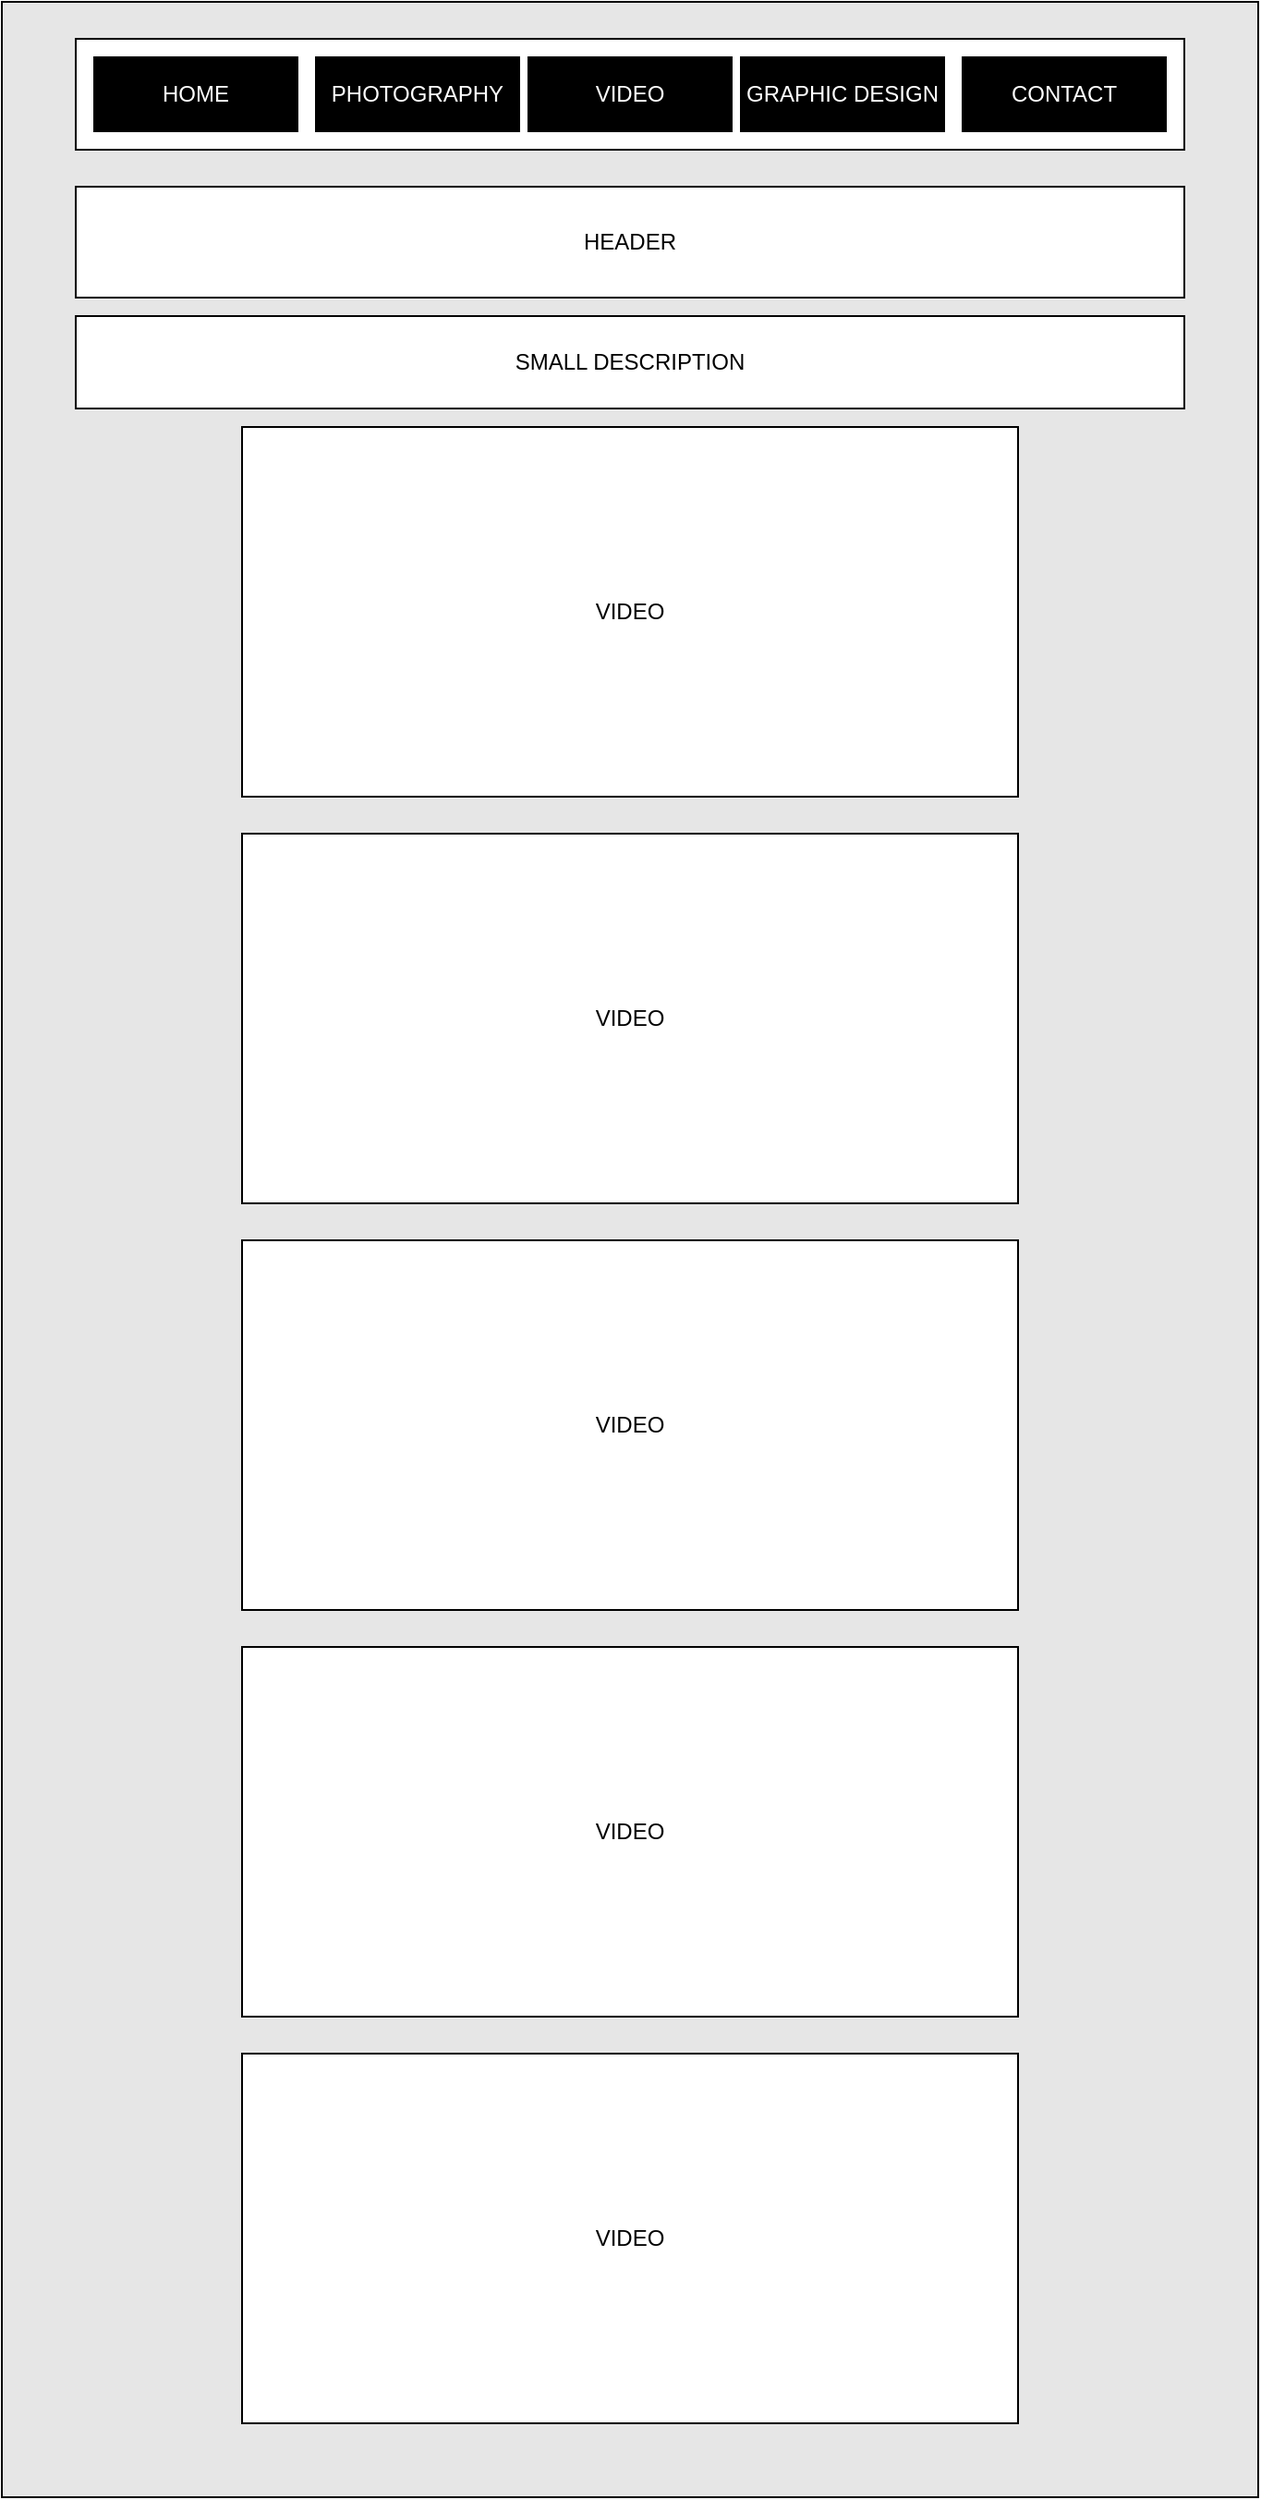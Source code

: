 <mxfile version="13.3.5" type="device"><diagram id="1q5hKYdxeiHSwbF8dz0j" name="Page-1"><mxGraphModel dx="746" dy="454" grid="1" gridSize="10" guides="1" tooltips="1" connect="1" arrows="1" fold="1" page="1" pageScale="1" pageWidth="827" pageHeight="1169" math="0" shadow="0"><root><mxCell id="0"/><mxCell id="1" parent="0"/><mxCell id="EkysCuis9rALtU50h39R-2" value="&lt;br&gt;&lt;br&gt;&lt;br&gt;&lt;br&gt;&lt;br&gt;&lt;br&gt;&lt;br&gt;&lt;br&gt;&lt;br&gt;&lt;br&gt;&lt;br&gt;&lt;br&gt;&lt;br&gt;&lt;br&gt;&lt;br&gt;&lt;br&gt;&lt;br&gt;&lt;br&gt;&lt;br&gt;&lt;br&gt;&lt;br&gt;&lt;br&gt;&lt;br&gt;&lt;br&gt;&lt;br&gt;BACKGROUND IMAGE" style="rounded=0;whiteSpace=wrap;html=1;fillColor=#E6E6E6;" vertex="1" parent="1"><mxGeometry x="40" width="680" height="1350" as="geometry"/></mxCell><mxCell id="EkysCuis9rALtU50h39R-3" value="" style="rounded=0;whiteSpace=wrap;html=1;" vertex="1" parent="1"><mxGeometry x="80" y="20" width="600" height="60" as="geometry"/></mxCell><mxCell id="EkysCuis9rALtU50h39R-4" value="SMALL DESCRIPTION" style="rounded=0;whiteSpace=wrap;html=1;" vertex="1" parent="1"><mxGeometry x="80" y="170" width="600" height="50" as="geometry"/></mxCell><mxCell id="EkysCuis9rALtU50h39R-5" value="HOME" style="rounded=0;whiteSpace=wrap;html=1;fillColor=#000000;fontColor=#FFFFFF;" vertex="1" parent="1"><mxGeometry x="90" y="30" width="110" height="40" as="geometry"/></mxCell><mxCell id="EkysCuis9rALtU50h39R-6" value="PHOTOGRAPHY" style="rounded=0;whiteSpace=wrap;html=1;fontColor=#FFFFFF;fillColor=#000000;" vertex="1" parent="1"><mxGeometry x="210" y="30" width="110" height="40" as="geometry"/></mxCell><mxCell id="EkysCuis9rALtU50h39R-7" value="VIDEO" style="rounded=0;whiteSpace=wrap;html=1;fillColor=#000000;fontColor=#FFFFFF;" vertex="1" parent="1"><mxGeometry x="325" y="30" width="110" height="40" as="geometry"/></mxCell><mxCell id="EkysCuis9rALtU50h39R-8" value="GRAPHIC DESIGN" style="rounded=0;whiteSpace=wrap;html=1;fontColor=#FFFFFF;fillColor=#000000;" vertex="1" parent="1"><mxGeometry x="440" y="30" width="110" height="40" as="geometry"/></mxCell><mxCell id="EkysCuis9rALtU50h39R-9" value="CONTACT" style="rounded=0;whiteSpace=wrap;html=1;fillColor=#000000;fontColor=#FFFFFF;" vertex="1" parent="1"><mxGeometry x="560" y="30" width="110" height="40" as="geometry"/></mxCell><mxCell id="EkysCuis9rALtU50h39R-10" value="HEADER" style="rounded=0;whiteSpace=wrap;html=1;" vertex="1" parent="1"><mxGeometry x="80" y="100" width="600" height="60" as="geometry"/></mxCell><mxCell id="EkysCuis9rALtU50h39R-11" value="VIDEO" style="rounded=0;whiteSpace=wrap;html=1;" vertex="1" parent="1"><mxGeometry x="170" y="230" width="420" height="200" as="geometry"/></mxCell><mxCell id="EkysCuis9rALtU50h39R-12" value="VIDEO" style="rounded=0;whiteSpace=wrap;html=1;" vertex="1" parent="1"><mxGeometry x="170" y="450" width="420" height="200" as="geometry"/></mxCell><mxCell id="EkysCuis9rALtU50h39R-13" value="VIDEO" style="rounded=0;whiteSpace=wrap;html=1;" vertex="1" parent="1"><mxGeometry x="170" y="670" width="420" height="200" as="geometry"/></mxCell><mxCell id="EkysCuis9rALtU50h39R-14" value="VIDEO" style="rounded=0;whiteSpace=wrap;html=1;" vertex="1" parent="1"><mxGeometry x="170" y="890" width="420" height="200" as="geometry"/></mxCell><mxCell id="EkysCuis9rALtU50h39R-15" value="VIDEO" style="rounded=0;whiteSpace=wrap;html=1;" vertex="1" parent="1"><mxGeometry x="170" y="1110" width="420" height="200" as="geometry"/></mxCell></root></mxGraphModel></diagram></mxfile>